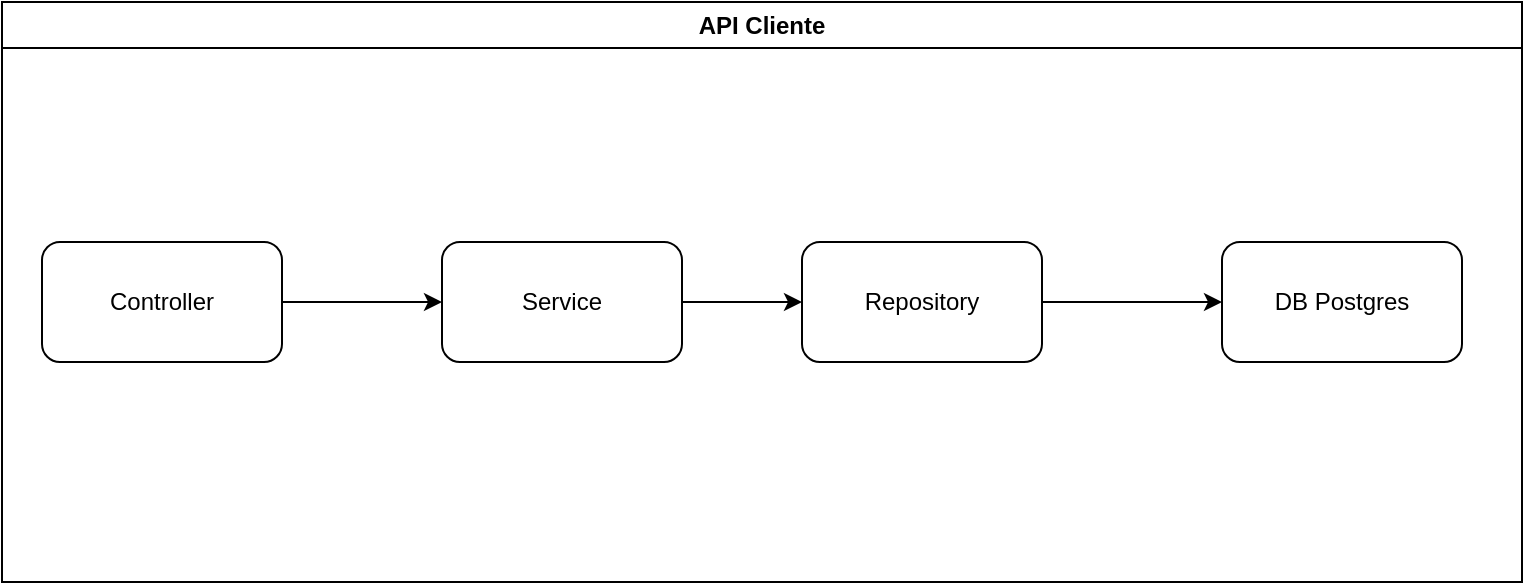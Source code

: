 <mxfile version="27.0.6">
  <diagram name="Página-1" id="fogcQiVZ8MdpIrBAE4no">
    <mxGraphModel dx="1018" dy="689" grid="1" gridSize="10" guides="1" tooltips="1" connect="1" arrows="1" fold="1" page="1" pageScale="1" pageWidth="827" pageHeight="1169" math="0" shadow="0">
      <root>
        <mxCell id="0" />
        <mxCell id="1" parent="0" />
        <mxCell id="-rCbSdmQEMPzYNNSQAN7-9" value="" style="edgeStyle=orthogonalEdgeStyle;rounded=0;orthogonalLoop=1;jettySize=auto;html=1;" edge="1" parent="1" source="-rCbSdmQEMPzYNNSQAN7-3" target="-rCbSdmQEMPzYNNSQAN7-4">
          <mxGeometry relative="1" as="geometry" />
        </mxCell>
        <mxCell id="-rCbSdmQEMPzYNNSQAN7-3" value="Controller" style="rounded=1;whiteSpace=wrap;html=1;" vertex="1" parent="1">
          <mxGeometry x="50" y="290" width="120" height="60" as="geometry" />
        </mxCell>
        <mxCell id="-rCbSdmQEMPzYNNSQAN7-8" value="" style="edgeStyle=orthogonalEdgeStyle;rounded=0;orthogonalLoop=1;jettySize=auto;html=1;" edge="1" parent="1" source="-rCbSdmQEMPzYNNSQAN7-4" target="-rCbSdmQEMPzYNNSQAN7-5">
          <mxGeometry relative="1" as="geometry" />
        </mxCell>
        <mxCell id="-rCbSdmQEMPzYNNSQAN7-4" value="Service" style="rounded=1;whiteSpace=wrap;html=1;" vertex="1" parent="1">
          <mxGeometry x="250" y="290" width="120" height="60" as="geometry" />
        </mxCell>
        <mxCell id="-rCbSdmQEMPzYNNSQAN7-7" style="edgeStyle=orthogonalEdgeStyle;rounded=0;orthogonalLoop=1;jettySize=auto;html=1;" edge="1" parent="1" source="-rCbSdmQEMPzYNNSQAN7-5" target="-rCbSdmQEMPzYNNSQAN7-6">
          <mxGeometry relative="1" as="geometry" />
        </mxCell>
        <mxCell id="-rCbSdmQEMPzYNNSQAN7-5" value="Repository" style="rounded=1;whiteSpace=wrap;html=1;" vertex="1" parent="1">
          <mxGeometry x="430" y="290" width="120" height="60" as="geometry" />
        </mxCell>
        <mxCell id="-rCbSdmQEMPzYNNSQAN7-6" value="DB Postgres" style="rounded=1;whiteSpace=wrap;html=1;" vertex="1" parent="1">
          <mxGeometry x="640" y="290" width="120" height="60" as="geometry" />
        </mxCell>
        <mxCell id="-rCbSdmQEMPzYNNSQAN7-10" value="API Cliente" style="swimlane;whiteSpace=wrap;html=1;" vertex="1" parent="1">
          <mxGeometry x="30" y="170" width="760" height="290" as="geometry" />
        </mxCell>
      </root>
    </mxGraphModel>
  </diagram>
</mxfile>
